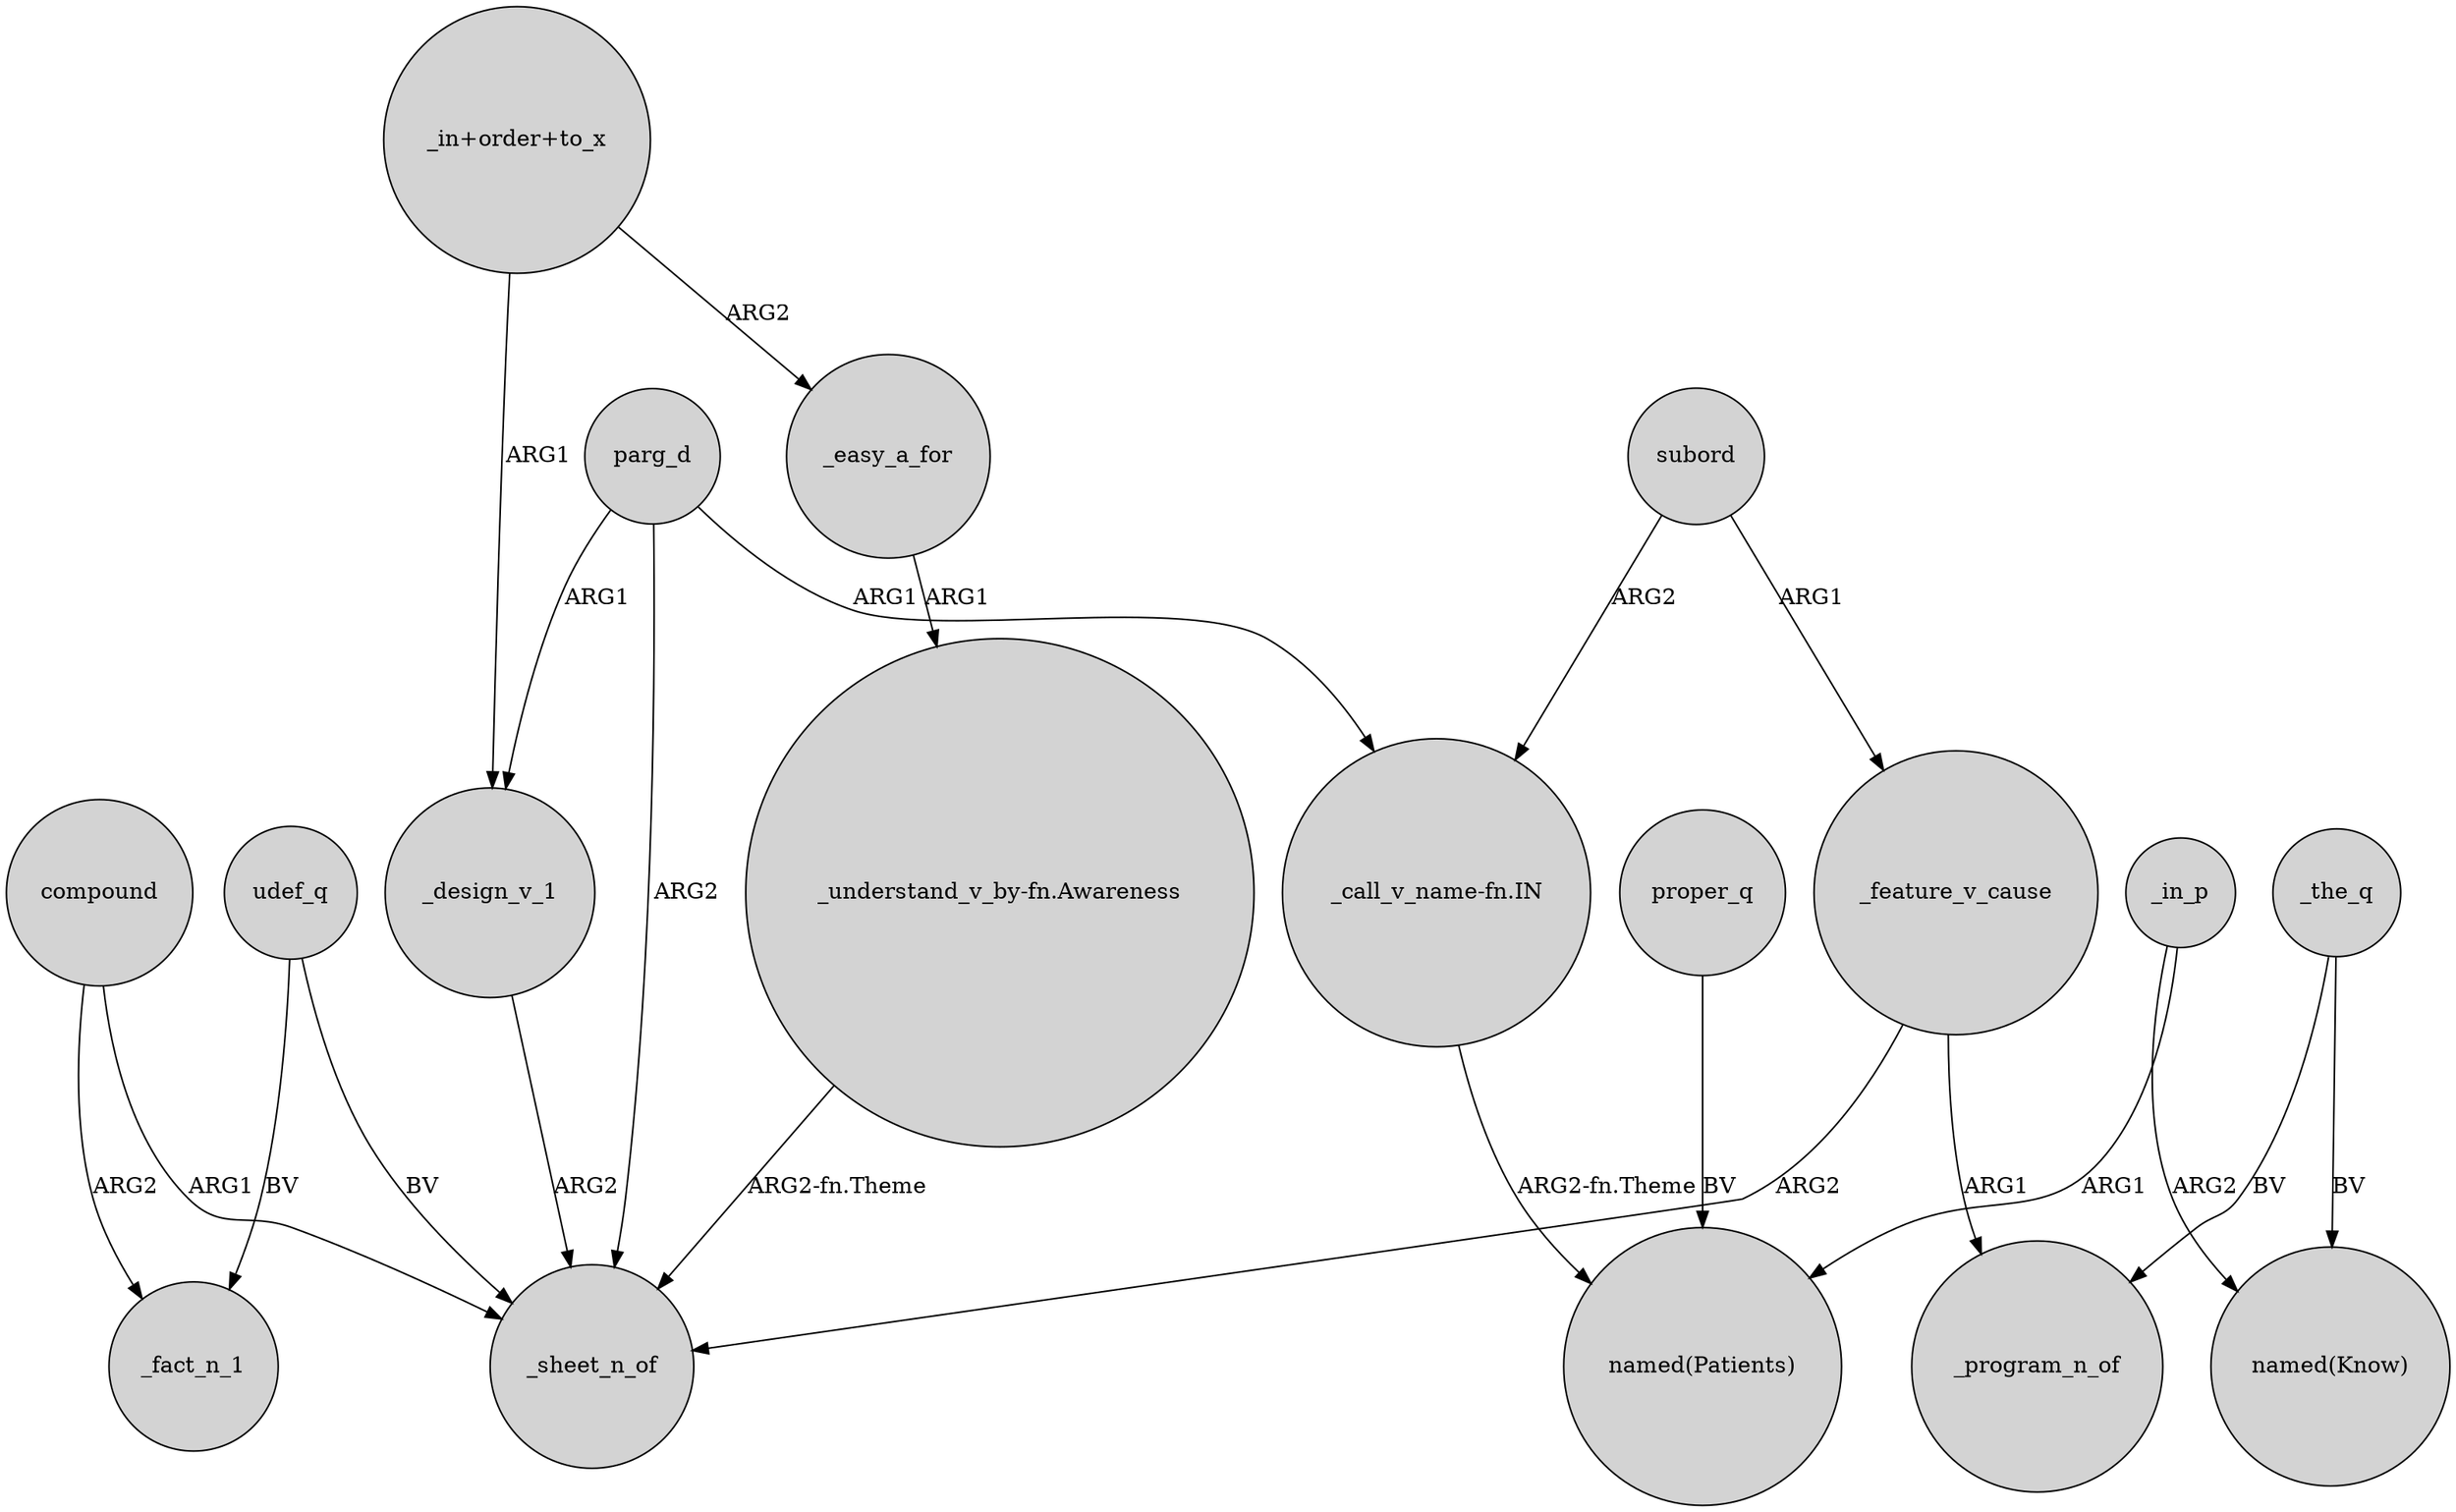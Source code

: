 digraph {
	node [shape=circle style=filled]
	proper_q -> "named(Patients)" [label=BV]
	udef_q -> _sheet_n_of [label=BV]
	"_understand_v_by-fn.Awareness" -> _sheet_n_of [label="ARG2-fn.Theme"]
	_easy_a_for -> "_understand_v_by-fn.Awareness" [label=ARG1]
	_feature_v_cause -> _sheet_n_of [label=ARG2]
	compound -> _sheet_n_of [label=ARG1]
	"_in+order+to_x" -> _easy_a_for [label=ARG2]
	compound -> _fact_n_1 [label=ARG2]
	_the_q -> "named(Know)" [label=BV]
	udef_q -> _fact_n_1 [label=BV]
	parg_d -> "_call_v_name-fn.IN" [label=ARG1]
	_in_p -> "named(Patients)" [label=ARG1]
	_the_q -> _program_n_of [label=BV]
	_design_v_1 -> _sheet_n_of [label=ARG2]
	subord -> _feature_v_cause [label=ARG1]
	"_call_v_name-fn.IN" -> "named(Patients)" [label="ARG2-fn.Theme"]
	parg_d -> _design_v_1 [label=ARG1]
	_in_p -> "named(Know)" [label=ARG2]
	parg_d -> _sheet_n_of [label=ARG2]
	_feature_v_cause -> _program_n_of [label=ARG1]
	"_in+order+to_x" -> _design_v_1 [label=ARG1]
	subord -> "_call_v_name-fn.IN" [label=ARG2]
}
